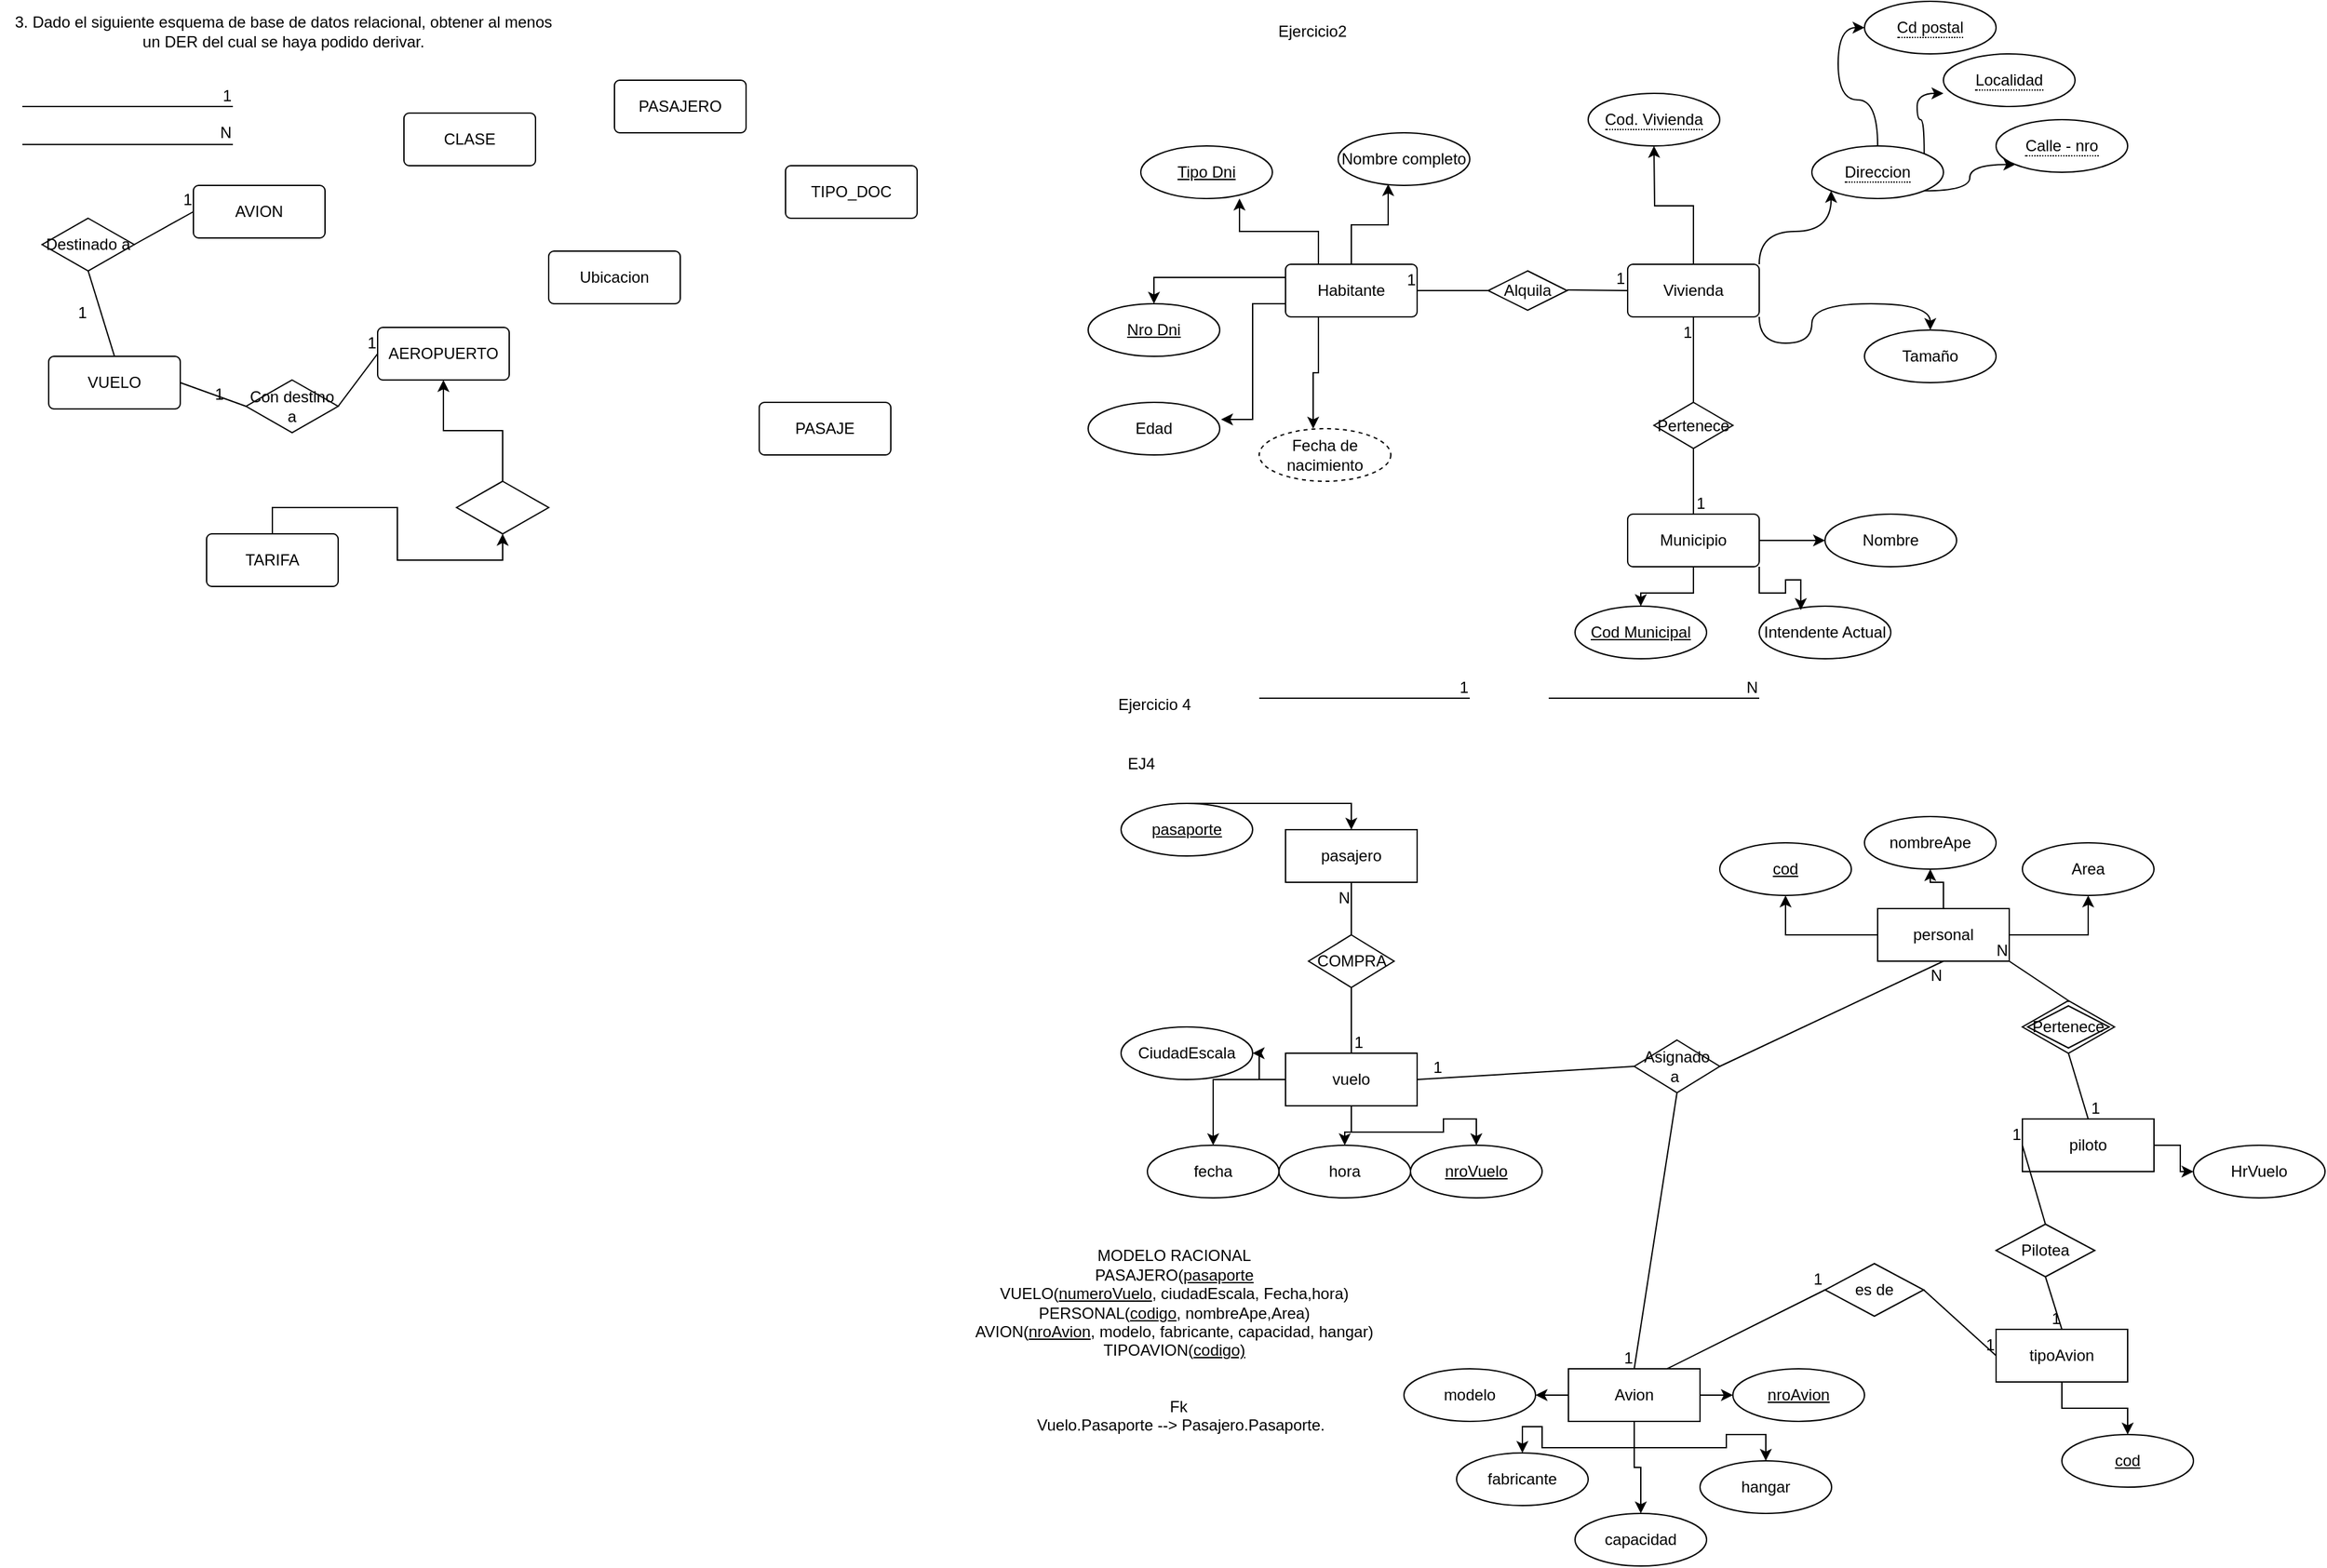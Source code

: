 <mxfile version="28.1.2">
  <diagram id="T-T4Ht-YiC5xqRJg1iFR" name="Página-1">
    <mxGraphModel dx="1745" dy="462" grid="1" gridSize="10" guides="1" tooltips="1" connect="1" arrows="1" fold="1" page="1" pageScale="1" pageWidth="827" pageHeight="1169" math="0" shadow="0">
      <root>
        <mxCell id="0" />
        <mxCell id="1" parent="0" />
        <mxCell id="YKYcJTONPcuPjy2MtPMy-22" style="edgeStyle=orthogonalEdgeStyle;rounded=0;orthogonalLoop=1;jettySize=auto;html=1;exitX=0;exitY=0.25;exitDx=0;exitDy=0;entryX=0.5;entryY=0;entryDx=0;entryDy=0;" parent="1" source="YKYcJTONPcuPjy2MtPMy-23" target="YKYcJTONPcuPjy2MtPMy-28" edge="1">
          <mxGeometry relative="1" as="geometry" />
        </mxCell>
        <mxCell id="YKYcJTONPcuPjy2MtPMy-23" value="Habitante" style="rounded=1;arcSize=10;whiteSpace=wrap;html=1;align=center;" parent="1" vertex="1">
          <mxGeometry x="150" y="200" width="100" height="40" as="geometry" />
        </mxCell>
        <mxCell id="YKYcJTONPcuPjy2MtPMy-24" style="edgeStyle=orthogonalEdgeStyle;rounded=0;orthogonalLoop=1;jettySize=auto;html=1;exitX=1;exitY=0;exitDx=0;exitDy=0;entryX=0;entryY=1;entryDx=0;entryDy=0;curved=1;" parent="1" source="YKYcJTONPcuPjy2MtPMy-26" target="YKYcJTONPcuPjy2MtPMy-34" edge="1">
          <mxGeometry relative="1" as="geometry" />
        </mxCell>
        <mxCell id="YKYcJTONPcuPjy2MtPMy-25" style="edgeStyle=orthogonalEdgeStyle;rounded=0;orthogonalLoop=1;jettySize=auto;html=1;exitX=1;exitY=1;exitDx=0;exitDy=0;entryX=0.5;entryY=0;entryDx=0;entryDy=0;curved=1;" parent="1" source="YKYcJTONPcuPjy2MtPMy-26" target="YKYcJTONPcuPjy2MtPMy-39" edge="1">
          <mxGeometry relative="1" as="geometry" />
        </mxCell>
        <mxCell id="XnnafGA7Bb56D37gFcoL-12" style="edgeStyle=orthogonalEdgeStyle;rounded=0;orthogonalLoop=1;jettySize=auto;html=1;exitX=0.5;exitY=0;exitDx=0;exitDy=0;" parent="1" source="YKYcJTONPcuPjy2MtPMy-26" edge="1">
          <mxGeometry relative="1" as="geometry">
            <mxPoint x="430" y="110" as="targetPoint" />
          </mxGeometry>
        </mxCell>
        <mxCell id="YKYcJTONPcuPjy2MtPMy-26" value="Vivienda" style="rounded=1;arcSize=10;whiteSpace=wrap;html=1;align=center;" parent="1" vertex="1">
          <mxGeometry x="410" y="200" width="100" height="40" as="geometry" />
        </mxCell>
        <mxCell id="YKYcJTONPcuPjy2MtPMy-27" value="Tipo Dni" style="ellipse;whiteSpace=wrap;html=1;align=center;fontStyle=4;" parent="1" vertex="1">
          <mxGeometry x="40" y="110" width="100" height="40" as="geometry" />
        </mxCell>
        <mxCell id="YKYcJTONPcuPjy2MtPMy-28" value="Nro Dni" style="ellipse;whiteSpace=wrap;html=1;align=center;fontStyle=4;" parent="1" vertex="1">
          <mxGeometry y="230" width="100" height="40" as="geometry" />
        </mxCell>
        <mxCell id="YKYcJTONPcuPjy2MtPMy-29" value="Nombre completo" style="ellipse;whiteSpace=wrap;html=1;align=center;" parent="1" vertex="1">
          <mxGeometry x="190" y="100" width="100" height="40" as="geometry" />
        </mxCell>
        <mxCell id="YKYcJTONPcuPjy2MtPMy-30" value="Fecha de nacimiento" style="ellipse;whiteSpace=wrap;html=1;align=center;dashed=1;" parent="1" vertex="1">
          <mxGeometry x="130" y="325" width="100" height="40" as="geometry" />
        </mxCell>
        <mxCell id="YKYcJTONPcuPjy2MtPMy-31" value="Edad" style="ellipse;whiteSpace=wrap;html=1;align=center;" parent="1" vertex="1">
          <mxGeometry y="305" width="100" height="40" as="geometry" />
        </mxCell>
        <mxCell id="YKYcJTONPcuPjy2MtPMy-32" style="edgeStyle=orthogonalEdgeStyle;rounded=0;orthogonalLoop=1;jettySize=auto;html=1;exitX=0.5;exitY=0;exitDx=0;exitDy=0;entryX=0;entryY=0.5;entryDx=0;entryDy=0;curved=1;" parent="1" source="YKYcJTONPcuPjy2MtPMy-34" target="YKYcJTONPcuPjy2MtPMy-35" edge="1">
          <mxGeometry relative="1" as="geometry" />
        </mxCell>
        <mxCell id="YKYcJTONPcuPjy2MtPMy-33" style="edgeStyle=orthogonalEdgeStyle;rounded=0;orthogonalLoop=1;jettySize=auto;html=1;exitX=1;exitY=1;exitDx=0;exitDy=0;entryX=0;entryY=1;entryDx=0;entryDy=0;curved=1;" parent="1" source="YKYcJTONPcuPjy2MtPMy-34" target="YKYcJTONPcuPjy2MtPMy-37" edge="1">
          <mxGeometry relative="1" as="geometry" />
        </mxCell>
        <mxCell id="YKYcJTONPcuPjy2MtPMy-34" value="&lt;span style=&quot;border-bottom: 1px dotted&quot;&gt;Direccion&lt;/span&gt;" style="ellipse;whiteSpace=wrap;html=1;align=center;" parent="1" vertex="1">
          <mxGeometry x="550" y="110" width="100" height="40" as="geometry" />
        </mxCell>
        <mxCell id="YKYcJTONPcuPjy2MtPMy-35" value="&lt;span style=&quot;border-bottom: 1px dotted&quot;&gt;Cd postal&lt;/span&gt;" style="ellipse;whiteSpace=wrap;html=1;align=center;" parent="1" vertex="1">
          <mxGeometry x="590" width="100" height="40" as="geometry" />
        </mxCell>
        <mxCell id="YKYcJTONPcuPjy2MtPMy-36" value="&lt;span style=&quot;border-bottom: 1px dotted&quot;&gt;Localidad&lt;/span&gt;" style="ellipse;whiteSpace=wrap;html=1;align=center;" parent="1" vertex="1">
          <mxGeometry x="650" y="40" width="100" height="40" as="geometry" />
        </mxCell>
        <mxCell id="YKYcJTONPcuPjy2MtPMy-37" value="&lt;span style=&quot;border-bottom: 1px dotted&quot;&gt;Calle - nro&lt;/span&gt;" style="ellipse;whiteSpace=wrap;html=1;align=center;" parent="1" vertex="1">
          <mxGeometry x="690" y="90" width="100" height="40" as="geometry" />
        </mxCell>
        <mxCell id="YKYcJTONPcuPjy2MtPMy-38" style="edgeStyle=orthogonalEdgeStyle;rounded=0;orthogonalLoop=1;jettySize=auto;html=1;exitX=1;exitY=0;exitDx=0;exitDy=0;entryX=0;entryY=0.75;entryDx=0;entryDy=0;entryPerimeter=0;curved=1;" parent="1" source="YKYcJTONPcuPjy2MtPMy-34" target="YKYcJTONPcuPjy2MtPMy-36" edge="1">
          <mxGeometry relative="1" as="geometry" />
        </mxCell>
        <mxCell id="YKYcJTONPcuPjy2MtPMy-39" value="Tamaño" style="ellipse;whiteSpace=wrap;html=1;align=center;" parent="1" vertex="1">
          <mxGeometry x="590" y="250" width="100" height="40" as="geometry" />
        </mxCell>
        <mxCell id="YKYcJTONPcuPjy2MtPMy-40" style="edgeStyle=orthogonalEdgeStyle;rounded=0;orthogonalLoop=1;jettySize=auto;html=1;exitX=0.5;exitY=0;exitDx=0;exitDy=0;entryX=0.38;entryY=0.975;entryDx=0;entryDy=0;entryPerimeter=0;" parent="1" source="YKYcJTONPcuPjy2MtPMy-23" target="YKYcJTONPcuPjy2MtPMy-29" edge="1">
          <mxGeometry relative="1" as="geometry" />
        </mxCell>
        <mxCell id="YKYcJTONPcuPjy2MtPMy-41" style="edgeStyle=orthogonalEdgeStyle;rounded=0;orthogonalLoop=1;jettySize=auto;html=1;exitX=0.25;exitY=0;exitDx=0;exitDy=0;entryX=0.75;entryY=1;entryDx=0;entryDy=0;entryPerimeter=0;" parent="1" source="YKYcJTONPcuPjy2MtPMy-23" target="YKYcJTONPcuPjy2MtPMy-27" edge="1">
          <mxGeometry relative="1" as="geometry" />
        </mxCell>
        <mxCell id="YKYcJTONPcuPjy2MtPMy-42" style="edgeStyle=orthogonalEdgeStyle;rounded=0;orthogonalLoop=1;jettySize=auto;html=1;exitX=0;exitY=0.75;exitDx=0;exitDy=0;entryX=1.01;entryY=0.325;entryDx=0;entryDy=0;entryPerimeter=0;" parent="1" source="YKYcJTONPcuPjy2MtPMy-23" target="YKYcJTONPcuPjy2MtPMy-31" edge="1">
          <mxGeometry relative="1" as="geometry" />
        </mxCell>
        <mxCell id="YKYcJTONPcuPjy2MtPMy-43" style="edgeStyle=orthogonalEdgeStyle;rounded=0;orthogonalLoop=1;jettySize=auto;html=1;exitX=0.25;exitY=1;exitDx=0;exitDy=0;entryX=0.41;entryY=0;entryDx=0;entryDy=0;entryPerimeter=0;" parent="1" source="YKYcJTONPcuPjy2MtPMy-23" target="YKYcJTONPcuPjy2MtPMy-30" edge="1">
          <mxGeometry relative="1" as="geometry" />
        </mxCell>
        <mxCell id="YKYcJTONPcuPjy2MtPMy-44" value="" style="endArrow=none;html=1;rounded=0;entryX=0;entryY=0.5;entryDx=0;entryDy=0;" parent="1" target="YKYcJTONPcuPjy2MtPMy-45" edge="1">
          <mxGeometry width="50" height="50" relative="1" as="geometry">
            <mxPoint x="330" y="220" as="sourcePoint" />
            <mxPoint x="410" y="220" as="targetPoint" />
          </mxGeometry>
        </mxCell>
        <mxCell id="YKYcJTONPcuPjy2MtPMy-45" value="Alquila" style="shape=rhombus;perimeter=rhombusPerimeter;whiteSpace=wrap;html=1;align=center;" parent="1" vertex="1">
          <mxGeometry x="304" y="205" width="60" height="30" as="geometry" />
        </mxCell>
        <mxCell id="YKYcJTONPcuPjy2MtPMy-46" value="" style="endArrow=none;html=1;rounded=0;" parent="1" edge="1">
          <mxGeometry relative="1" as="geometry">
            <mxPoint x="364" y="219.5" as="sourcePoint" />
            <mxPoint x="410" y="220" as="targetPoint" />
          </mxGeometry>
        </mxCell>
        <mxCell id="YKYcJTONPcuPjy2MtPMy-47" value="1" style="resizable=0;html=1;whiteSpace=wrap;align=right;verticalAlign=bottom;" parent="YKYcJTONPcuPjy2MtPMy-46" connectable="0" vertex="1">
          <mxGeometry x="1" relative="1" as="geometry" />
        </mxCell>
        <mxCell id="YKYcJTONPcuPjy2MtPMy-48" value="" style="endArrow=none;html=1;rounded=0;entryX=1;entryY=0.5;entryDx=0;entryDy=0;exitX=0;exitY=0.5;exitDx=0;exitDy=0;" parent="1" source="YKYcJTONPcuPjy2MtPMy-45" target="YKYcJTONPcuPjy2MtPMy-23" edge="1">
          <mxGeometry relative="1" as="geometry">
            <mxPoint x="310" y="290" as="sourcePoint" />
            <mxPoint x="350" y="310" as="targetPoint" />
          </mxGeometry>
        </mxCell>
        <mxCell id="YKYcJTONPcuPjy2MtPMy-49" value="1" style="resizable=0;html=1;whiteSpace=wrap;align=right;verticalAlign=bottom;" parent="YKYcJTONPcuPjy2MtPMy-48" connectable="0" vertex="1">
          <mxGeometry x="1" relative="1" as="geometry" />
        </mxCell>
        <mxCell id="XnnafGA7Bb56D37gFcoL-2" value="Pertenece" style="shape=rhombus;perimeter=rhombusPerimeter;whiteSpace=wrap;html=1;align=center;" parent="1" vertex="1">
          <mxGeometry x="430" y="305" width="60" height="35" as="geometry" />
        </mxCell>
        <mxCell id="XnnafGA7Bb56D37gFcoL-18" style="edgeStyle=orthogonalEdgeStyle;rounded=0;orthogonalLoop=1;jettySize=auto;html=1;exitX=0.5;exitY=1;exitDx=0;exitDy=0;entryX=0.5;entryY=0;entryDx=0;entryDy=0;" parent="1" source="XnnafGA7Bb56D37gFcoL-5" target="XnnafGA7Bb56D37gFcoL-11" edge="1">
          <mxGeometry relative="1" as="geometry" />
        </mxCell>
        <mxCell id="XnnafGA7Bb56D37gFcoL-20" style="edgeStyle=orthogonalEdgeStyle;rounded=0;orthogonalLoop=1;jettySize=auto;html=1;exitX=1;exitY=0.5;exitDx=0;exitDy=0;entryX=0;entryY=0.5;entryDx=0;entryDy=0;" parent="1" source="XnnafGA7Bb56D37gFcoL-5" target="XnnafGA7Bb56D37gFcoL-8" edge="1">
          <mxGeometry relative="1" as="geometry" />
        </mxCell>
        <mxCell id="XnnafGA7Bb56D37gFcoL-5" value="Municipio" style="rounded=1;arcSize=10;whiteSpace=wrap;html=1;align=center;" parent="1" vertex="1">
          <mxGeometry x="410" y="390" width="100" height="40" as="geometry" />
        </mxCell>
        <mxCell id="XnnafGA7Bb56D37gFcoL-8" value="Nombre" style="ellipse;whiteSpace=wrap;html=1;align=center;" parent="1" vertex="1">
          <mxGeometry x="560" y="390" width="100" height="40" as="geometry" />
        </mxCell>
        <mxCell id="XnnafGA7Bb56D37gFcoL-9" value="Intendente Actual" style="ellipse;whiteSpace=wrap;html=1;align=center;" parent="1" vertex="1">
          <mxGeometry x="510" y="460" width="100" height="40" as="geometry" />
        </mxCell>
        <mxCell id="XnnafGA7Bb56D37gFcoL-11" value="Cod Municipal" style="ellipse;whiteSpace=wrap;html=1;align=center;fontStyle=4;" parent="1" vertex="1">
          <mxGeometry x="370" y="460" width="100" height="40" as="geometry" />
        </mxCell>
        <mxCell id="XnnafGA7Bb56D37gFcoL-13" value="&lt;span style=&quot;border-bottom: 1px dotted&quot;&gt;Cod. Vivienda&lt;/span&gt;" style="ellipse;whiteSpace=wrap;html=1;align=center;" parent="1" vertex="1">
          <mxGeometry x="380" y="70" width="100" height="40" as="geometry" />
        </mxCell>
        <mxCell id="XnnafGA7Bb56D37gFcoL-14" value="" style="endArrow=none;html=1;rounded=0;entryX=0.5;entryY=0;entryDx=0;entryDy=0;" parent="1" target="XnnafGA7Bb56D37gFcoL-5" edge="1">
          <mxGeometry relative="1" as="geometry">
            <mxPoint x="460" y="340" as="sourcePoint" />
            <mxPoint x="620" y="340" as="targetPoint" />
          </mxGeometry>
        </mxCell>
        <mxCell id="XnnafGA7Bb56D37gFcoL-15" value="1" style="resizable=0;html=1;whiteSpace=wrap;align=right;verticalAlign=bottom;" parent="XnnafGA7Bb56D37gFcoL-14" connectable="0" vertex="1">
          <mxGeometry x="1" relative="1" as="geometry">
            <mxPoint x="10" as="offset" />
          </mxGeometry>
        </mxCell>
        <mxCell id="XnnafGA7Bb56D37gFcoL-16" value="" style="endArrow=none;html=1;rounded=0;entryX=0.5;entryY=1;entryDx=0;entryDy=0;exitX=0.5;exitY=0;exitDx=0;exitDy=0;" parent="1" source="XnnafGA7Bb56D37gFcoL-2" target="YKYcJTONPcuPjy2MtPMy-26" edge="1">
          <mxGeometry relative="1" as="geometry">
            <mxPoint x="460" y="300" as="sourcePoint" />
            <mxPoint x="710" y="330" as="targetPoint" />
          </mxGeometry>
        </mxCell>
        <mxCell id="XnnafGA7Bb56D37gFcoL-17" value="1" style="resizable=0;html=1;whiteSpace=wrap;align=right;verticalAlign=bottom;" parent="XnnafGA7Bb56D37gFcoL-16" connectable="0" vertex="1">
          <mxGeometry x="1" relative="1" as="geometry">
            <mxPoint y="20" as="offset" />
          </mxGeometry>
        </mxCell>
        <mxCell id="XnnafGA7Bb56D37gFcoL-19" style="edgeStyle=orthogonalEdgeStyle;rounded=0;orthogonalLoop=1;jettySize=auto;html=1;exitX=1;exitY=1;exitDx=0;exitDy=0;entryX=0.316;entryY=0.075;entryDx=0;entryDy=0;entryPerimeter=0;" parent="1" source="XnnafGA7Bb56D37gFcoL-5" target="XnnafGA7Bb56D37gFcoL-9" edge="1">
          <mxGeometry relative="1" as="geometry" />
        </mxCell>
        <mxCell id="XnnafGA7Bb56D37gFcoL-21" value="Ejercicio2" style="text;html=1;align=center;verticalAlign=middle;resizable=0;points=[];autosize=1;strokeColor=none;fillColor=none;" parent="1" vertex="1">
          <mxGeometry x="130" y="8" width="80" height="30" as="geometry" />
        </mxCell>
        <mxCell id="eZaDwVetiAiupszuZ_4H-1" value="AVION" style="rounded=1;arcSize=10;whiteSpace=wrap;html=1;align=center;" vertex="1" parent="1">
          <mxGeometry x="-680" y="140" width="100" height="40" as="geometry" />
        </mxCell>
        <mxCell id="eZaDwVetiAiupszuZ_4H-2" value="3. Dado el siguiente esquema de base de datos relacional, obtener al menos&lt;br/&gt;un DER del cual se haya podido derivar." style="text;html=1;align=center;verticalAlign=middle;resizable=0;points=[];autosize=1;strokeColor=none;fillColor=none;" vertex="1" parent="1">
          <mxGeometry x="-827" y="3" width="430" height="40" as="geometry" />
        </mxCell>
        <mxCell id="eZaDwVetiAiupszuZ_4H-6" value="VUELO" style="rounded=1;arcSize=10;whiteSpace=wrap;html=1;align=center;" vertex="1" parent="1">
          <mxGeometry x="-790" y="270" width="100" height="40" as="geometry" />
        </mxCell>
        <mxCell id="eZaDwVetiAiupszuZ_4H-7" value="AEROPUERTO" style="rounded=1;arcSize=10;whiteSpace=wrap;html=1;align=center;" vertex="1" parent="1">
          <mxGeometry x="-540" y="248" width="100" height="40" as="geometry" />
        </mxCell>
        <mxCell id="eZaDwVetiAiupszuZ_4H-8" value="PASAJERO" style="rounded=1;arcSize=10;whiteSpace=wrap;html=1;align=center;" vertex="1" parent="1">
          <mxGeometry x="-360" y="60" width="100" height="40" as="geometry" />
        </mxCell>
        <mxCell id="eZaDwVetiAiupszuZ_4H-9" value="&lt;span style=&quot;color: rgba(0, 0, 0, 0); font-family: monospace; font-size: 0px; text-align: start;&quot;&gt;%3CmxGraphModel%3E%3Croot%3E%3CmxCell%20id%3D%220%22%2F%3E%3CmxCell%20id%3D%221%22%20parent%3D%220%22%2F%3E%3CmxCell%20id%3D%222%22%20value%3D%22AVION%22%20style%3D%22rounded%3D1%3BarcSize%3D10%3BwhiteSpace%3Dwrap%3Bhtml%3D1%3Balign%3Dcenter%3B%22%20vertex%3D%221%22%20parent%3D%221%22%3E%3CmxGeometry%20x%3D%22-680%22%20y%3D%22220%22%20width%3D%22100%22%20height%3D%2240%22%20as%3D%22geometry%22%2F%3E%3C%2FmxCell%3E%3C%2Froot%3E%3C%2FmxGraphModel%3E&lt;/span&gt;" style="text;html=1;align=center;verticalAlign=middle;resizable=0;points=[];autosize=1;strokeColor=none;fillColor=none;" vertex="1" parent="1">
          <mxGeometry x="-710" y="328" width="20" height="30" as="geometry" />
        </mxCell>
        <mxCell id="eZaDwVetiAiupszuZ_4H-10" value="Ubicacion" style="rounded=1;arcSize=10;whiteSpace=wrap;html=1;align=center;" vertex="1" parent="1">
          <mxGeometry x="-410" y="190" width="100" height="40" as="geometry" />
        </mxCell>
        <mxCell id="eZaDwVetiAiupszuZ_4H-35" style="edgeStyle=orthogonalEdgeStyle;rounded=0;orthogonalLoop=1;jettySize=auto;html=1;exitX=0.5;exitY=0;exitDx=0;exitDy=0;entryX=0.5;entryY=1;entryDx=0;entryDy=0;" edge="1" parent="1" source="eZaDwVetiAiupszuZ_4H-11" target="eZaDwVetiAiupszuZ_4H-34">
          <mxGeometry relative="1" as="geometry" />
        </mxCell>
        <mxCell id="eZaDwVetiAiupszuZ_4H-11" value="TARIFA" style="rounded=1;arcSize=10;whiteSpace=wrap;html=1;align=center;" vertex="1" parent="1">
          <mxGeometry x="-670" y="405" width="100" height="40" as="geometry" />
        </mxCell>
        <mxCell id="eZaDwVetiAiupszuZ_4H-12" value="PASAJE" style="rounded=1;arcSize=10;whiteSpace=wrap;html=1;align=center;" vertex="1" parent="1">
          <mxGeometry x="-250" y="305" width="100" height="40" as="geometry" />
        </mxCell>
        <mxCell id="eZaDwVetiAiupszuZ_4H-14" value="TIPO_DOC" style="rounded=1;arcSize=10;whiteSpace=wrap;html=1;align=center;" vertex="1" parent="1">
          <mxGeometry x="-230" y="125" width="100" height="40" as="geometry" />
        </mxCell>
        <mxCell id="eZaDwVetiAiupszuZ_4H-15" value="CLASE" style="rounded=1;arcSize=10;whiteSpace=wrap;html=1;align=center;" vertex="1" parent="1">
          <mxGeometry x="-520" y="85" width="100" height="40" as="geometry" />
        </mxCell>
        <mxCell id="eZaDwVetiAiupszuZ_4H-16" value="Destinado a" style="shape=rhombus;perimeter=rhombusPerimeter;whiteSpace=wrap;html=1;align=center;" vertex="1" parent="1">
          <mxGeometry x="-795" y="165" width="70" height="40" as="geometry" />
        </mxCell>
        <mxCell id="eZaDwVetiAiupszuZ_4H-19" value="" style="endArrow=none;html=1;rounded=0;" edge="1" parent="1">
          <mxGeometry relative="1" as="geometry">
            <mxPoint x="-810" y="80" as="sourcePoint" />
            <mxPoint x="-650" y="80" as="targetPoint" />
          </mxGeometry>
        </mxCell>
        <mxCell id="eZaDwVetiAiupszuZ_4H-20" value="1" style="resizable=0;html=1;whiteSpace=wrap;align=right;verticalAlign=bottom;" connectable="0" vertex="1" parent="eZaDwVetiAiupszuZ_4H-19">
          <mxGeometry x="1" relative="1" as="geometry" />
        </mxCell>
        <mxCell id="eZaDwVetiAiupszuZ_4H-21" value="" style="endArrow=none;html=1;rounded=0;" edge="1" parent="1">
          <mxGeometry relative="1" as="geometry">
            <mxPoint x="-810" y="108.89" as="sourcePoint" />
            <mxPoint x="-650" y="108.89" as="targetPoint" />
          </mxGeometry>
        </mxCell>
        <mxCell id="eZaDwVetiAiupszuZ_4H-22" value="N" style="resizable=0;html=1;whiteSpace=wrap;align=right;verticalAlign=bottom;" connectable="0" vertex="1" parent="eZaDwVetiAiupszuZ_4H-21">
          <mxGeometry x="1" relative="1" as="geometry" />
        </mxCell>
        <mxCell id="eZaDwVetiAiupszuZ_4H-23" value="" style="endArrow=none;html=1;rounded=0;entryX=0.5;entryY=1;entryDx=0;entryDy=0;exitX=0.5;exitY=0;exitDx=0;exitDy=0;" edge="1" parent="1" source="eZaDwVetiAiupszuZ_4H-6" target="eZaDwVetiAiupszuZ_4H-16">
          <mxGeometry relative="1" as="geometry">
            <mxPoint x="-750" y="140" as="sourcePoint" />
            <mxPoint x="-510" y="130" as="targetPoint" />
          </mxGeometry>
        </mxCell>
        <mxCell id="eZaDwVetiAiupszuZ_4H-24" value="1" style="resizable=0;html=1;whiteSpace=wrap;align=right;verticalAlign=bottom;" connectable="0" vertex="1" parent="eZaDwVetiAiupszuZ_4H-23">
          <mxGeometry x="1" relative="1" as="geometry">
            <mxPoint y="40" as="offset" />
          </mxGeometry>
        </mxCell>
        <mxCell id="eZaDwVetiAiupszuZ_4H-25" value="" style="endArrow=none;html=1;rounded=0;exitX=1;exitY=0.5;exitDx=0;exitDy=0;entryX=0;entryY=0.5;entryDx=0;entryDy=0;" edge="1" parent="1" source="eZaDwVetiAiupszuZ_4H-16" target="eZaDwVetiAiupszuZ_4H-1">
          <mxGeometry relative="1" as="geometry">
            <mxPoint x="-690" y="130" as="sourcePoint" />
            <mxPoint x="-700" y="110" as="targetPoint" />
          </mxGeometry>
        </mxCell>
        <mxCell id="eZaDwVetiAiupszuZ_4H-26" value="1" style="resizable=0;html=1;whiteSpace=wrap;align=right;verticalAlign=bottom;" connectable="0" vertex="1" parent="eZaDwVetiAiupszuZ_4H-25">
          <mxGeometry x="1" relative="1" as="geometry" />
        </mxCell>
        <mxCell id="eZaDwVetiAiupszuZ_4H-27" value="" style="endArrow=none;html=1;rounded=0;exitX=1;exitY=0.5;exitDx=0;exitDy=0;entryX=0;entryY=0.5;entryDx=0;entryDy=0;" edge="1" parent="1" source="eZaDwVetiAiupszuZ_4H-6" target="eZaDwVetiAiupszuZ_4H-29">
          <mxGeometry relative="1" as="geometry">
            <mxPoint x="-700" y="219.62" as="sourcePoint" />
            <mxPoint x="-540" y="219.62" as="targetPoint" />
          </mxGeometry>
        </mxCell>
        <mxCell id="eZaDwVetiAiupszuZ_4H-28" value="1" style="resizable=0;html=1;whiteSpace=wrap;align=right;verticalAlign=bottom;" connectable="0" vertex="1" parent="eZaDwVetiAiupszuZ_4H-27">
          <mxGeometry x="1" relative="1" as="geometry">
            <mxPoint x="-15" as="offset" />
          </mxGeometry>
        </mxCell>
        <mxCell id="eZaDwVetiAiupszuZ_4H-29" value="Con destino a" style="shape=rhombus;perimeter=rhombusPerimeter;whiteSpace=wrap;html=1;align=center;" vertex="1" parent="1">
          <mxGeometry x="-640" y="288" width="70" height="40" as="geometry" />
        </mxCell>
        <mxCell id="eZaDwVetiAiupszuZ_4H-32" value="" style="endArrow=none;html=1;rounded=0;exitX=1;exitY=0.5;exitDx=0;exitDy=0;entryX=0;entryY=0.5;entryDx=0;entryDy=0;" edge="1" parent="1" source="eZaDwVetiAiupszuZ_4H-29" target="eZaDwVetiAiupszuZ_4H-7">
          <mxGeometry relative="1" as="geometry">
            <mxPoint x="-620" y="210" as="sourcePoint" />
            <mxPoint x="-460" y="210" as="targetPoint" />
          </mxGeometry>
        </mxCell>
        <mxCell id="eZaDwVetiAiupszuZ_4H-33" value="1" style="resizable=0;html=1;whiteSpace=wrap;align=right;verticalAlign=bottom;" connectable="0" vertex="1" parent="eZaDwVetiAiupszuZ_4H-32">
          <mxGeometry x="1" relative="1" as="geometry" />
        </mxCell>
        <mxCell id="eZaDwVetiAiupszuZ_4H-36" style="edgeStyle=orthogonalEdgeStyle;rounded=0;orthogonalLoop=1;jettySize=auto;html=1;exitX=0.5;exitY=0;exitDx=0;exitDy=0;entryX=0.5;entryY=1;entryDx=0;entryDy=0;" edge="1" parent="1" source="eZaDwVetiAiupszuZ_4H-34" target="eZaDwVetiAiupszuZ_4H-7">
          <mxGeometry relative="1" as="geometry" />
        </mxCell>
        <mxCell id="eZaDwVetiAiupszuZ_4H-34" value="" style="shape=rhombus;perimeter=rhombusPerimeter;whiteSpace=wrap;html=1;align=center;" vertex="1" parent="1">
          <mxGeometry x="-480" y="365" width="70" height="40" as="geometry" />
        </mxCell>
        <mxCell id="eZaDwVetiAiupszuZ_4H-53" value="Ejercicio 4" style="text;html=1;align=center;verticalAlign=middle;resizable=0;points=[];autosize=1;strokeColor=none;fillColor=none;" vertex="1" parent="1">
          <mxGeometry x="10" y="520" width="80" height="30" as="geometry" />
        </mxCell>
        <mxCell id="eZaDwVetiAiupszuZ_4H-56" value="" style="endArrow=none;html=1;rounded=0;" edge="1" parent="1">
          <mxGeometry relative="1" as="geometry">
            <mxPoint x="130" y="530" as="sourcePoint" />
            <mxPoint x="290" y="530" as="targetPoint" />
          </mxGeometry>
        </mxCell>
        <mxCell id="eZaDwVetiAiupszuZ_4H-57" value="1" style="resizable=0;html=1;whiteSpace=wrap;align=right;verticalAlign=bottom;" connectable="0" vertex="1" parent="eZaDwVetiAiupszuZ_4H-56">
          <mxGeometry x="1" relative="1" as="geometry" />
        </mxCell>
        <mxCell id="eZaDwVetiAiupszuZ_4H-58" value="" style="endArrow=none;html=1;rounded=0;" edge="1" parent="1">
          <mxGeometry relative="1" as="geometry">
            <mxPoint x="350" y="530" as="sourcePoint" />
            <mxPoint x="510" y="530" as="targetPoint" />
          </mxGeometry>
        </mxCell>
        <mxCell id="eZaDwVetiAiupszuZ_4H-59" value="N" style="resizable=0;html=1;whiteSpace=wrap;align=right;verticalAlign=bottom;" connectable="0" vertex="1" parent="eZaDwVetiAiupszuZ_4H-58">
          <mxGeometry x="1" relative="1" as="geometry" />
        </mxCell>
        <mxCell id="eZaDwVetiAiupszuZ_4H-67" value="pasajero" style="whiteSpace=wrap;html=1;align=center;" vertex="1" parent="1">
          <mxGeometry x="150" y="630" width="100" height="40" as="geometry" />
        </mxCell>
        <mxCell id="eZaDwVetiAiupszuZ_4H-68" style="edgeStyle=orthogonalEdgeStyle;rounded=0;orthogonalLoop=1;jettySize=auto;html=1;" edge="1" parent="1" source="eZaDwVetiAiupszuZ_4H-69" target="eZaDwVetiAiupszuZ_4H-67">
          <mxGeometry relative="1" as="geometry">
            <Array as="points">
              <mxPoint x="200" y="610" />
            </Array>
          </mxGeometry>
        </mxCell>
        <mxCell id="eZaDwVetiAiupszuZ_4H-69" value="pasaporte" style="ellipse;whiteSpace=wrap;html=1;align=center;fontStyle=4;" vertex="1" parent="1">
          <mxGeometry x="25" y="610" width="100" height="40" as="geometry" />
        </mxCell>
        <mxCell id="eZaDwVetiAiupszuZ_4H-70" style="edgeStyle=orthogonalEdgeStyle;rounded=0;orthogonalLoop=1;jettySize=auto;html=1;" edge="1" parent="1" source="eZaDwVetiAiupszuZ_4H-76" target="eZaDwVetiAiupszuZ_4H-80">
          <mxGeometry relative="1" as="geometry" />
        </mxCell>
        <mxCell id="eZaDwVetiAiupszuZ_4H-71" style="edgeStyle=orthogonalEdgeStyle;rounded=0;orthogonalLoop=1;jettySize=auto;html=1;entryX=0.5;entryY=0;entryDx=0;entryDy=0;" edge="1" parent="1" source="eZaDwVetiAiupszuZ_4H-76" target="eZaDwVetiAiupszuZ_4H-79">
          <mxGeometry relative="1" as="geometry" />
        </mxCell>
        <mxCell id="eZaDwVetiAiupszuZ_4H-72" style="edgeStyle=orthogonalEdgeStyle;rounded=0;orthogonalLoop=1;jettySize=auto;html=1;entryX=0.5;entryY=0;entryDx=0;entryDy=0;" edge="1" parent="1" source="eZaDwVetiAiupszuZ_4H-76" target="eZaDwVetiAiupszuZ_4H-77">
          <mxGeometry relative="1" as="geometry" />
        </mxCell>
        <mxCell id="eZaDwVetiAiupszuZ_4H-73" style="edgeStyle=orthogonalEdgeStyle;rounded=0;orthogonalLoop=1;jettySize=auto;html=1;entryX=0.5;entryY=0;entryDx=0;entryDy=0;" edge="1" parent="1" source="eZaDwVetiAiupszuZ_4H-76" target="eZaDwVetiAiupszuZ_4H-78">
          <mxGeometry relative="1" as="geometry" />
        </mxCell>
        <mxCell id="eZaDwVetiAiupszuZ_4H-76" value="vuelo" style="whiteSpace=wrap;html=1;align=center;" vertex="1" parent="1">
          <mxGeometry x="150" y="800" width="100" height="40" as="geometry" />
        </mxCell>
        <mxCell id="eZaDwVetiAiupszuZ_4H-77" value="nroVuelo" style="ellipse;whiteSpace=wrap;html=1;align=center;fontStyle=4;" vertex="1" parent="1">
          <mxGeometry x="245" y="870" width="100" height="40" as="geometry" />
        </mxCell>
        <mxCell id="eZaDwVetiAiupszuZ_4H-78" value="hora" style="ellipse;whiteSpace=wrap;html=1;align=center;" vertex="1" parent="1">
          <mxGeometry x="145" y="870" width="100" height="40" as="geometry" />
        </mxCell>
        <mxCell id="eZaDwVetiAiupszuZ_4H-79" value="fecha" style="ellipse;whiteSpace=wrap;html=1;align=center;" vertex="1" parent="1">
          <mxGeometry x="45" y="870" width="100" height="40" as="geometry" />
        </mxCell>
        <mxCell id="eZaDwVetiAiupszuZ_4H-80" value="CiudadEscala" style="ellipse;whiteSpace=wrap;html=1;align=center;" vertex="1" parent="1">
          <mxGeometry x="25" y="780" width="100" height="40" as="geometry" />
        </mxCell>
        <mxCell id="eZaDwVetiAiupszuZ_4H-81" style="edgeStyle=orthogonalEdgeStyle;rounded=0;orthogonalLoop=1;jettySize=auto;html=1;" edge="1" parent="1" source="eZaDwVetiAiupszuZ_4H-86" target="eZaDwVetiAiupszuZ_4H-96">
          <mxGeometry relative="1" as="geometry" />
        </mxCell>
        <mxCell id="eZaDwVetiAiupszuZ_4H-82" style="edgeStyle=orthogonalEdgeStyle;rounded=0;orthogonalLoop=1;jettySize=auto;html=1;" edge="1" parent="1" source="eZaDwVetiAiupszuZ_4H-86" target="eZaDwVetiAiupszuZ_4H-98">
          <mxGeometry relative="1" as="geometry" />
        </mxCell>
        <mxCell id="eZaDwVetiAiupszuZ_4H-83" style="edgeStyle=orthogonalEdgeStyle;rounded=0;orthogonalLoop=1;jettySize=auto;html=1;" edge="1" parent="1" source="eZaDwVetiAiupszuZ_4H-86" target="eZaDwVetiAiupszuZ_4H-99">
          <mxGeometry relative="1" as="geometry" />
        </mxCell>
        <mxCell id="eZaDwVetiAiupszuZ_4H-84" style="edgeStyle=orthogonalEdgeStyle;rounded=0;orthogonalLoop=1;jettySize=auto;html=1;" edge="1" parent="1" source="eZaDwVetiAiupszuZ_4H-86" target="eZaDwVetiAiupszuZ_4H-97">
          <mxGeometry relative="1" as="geometry" />
        </mxCell>
        <mxCell id="eZaDwVetiAiupszuZ_4H-85" style="edgeStyle=orthogonalEdgeStyle;rounded=0;orthogonalLoop=1;jettySize=auto;html=1;" edge="1" parent="1" source="eZaDwVetiAiupszuZ_4H-86" target="eZaDwVetiAiupszuZ_4H-95">
          <mxGeometry relative="1" as="geometry" />
        </mxCell>
        <mxCell id="eZaDwVetiAiupszuZ_4H-86" value="Avion" style="whiteSpace=wrap;html=1;align=center;" vertex="1" parent="1">
          <mxGeometry x="365" y="1040" width="100" height="40" as="geometry" />
        </mxCell>
        <mxCell id="eZaDwVetiAiupszuZ_4H-87" style="edgeStyle=orthogonalEdgeStyle;rounded=0;orthogonalLoop=1;jettySize=auto;html=1;entryX=0.5;entryY=1;entryDx=0;entryDy=0;" edge="1" parent="1" source="eZaDwVetiAiupszuZ_4H-91" target="eZaDwVetiAiupszuZ_4H-102">
          <mxGeometry relative="1" as="geometry" />
        </mxCell>
        <mxCell id="eZaDwVetiAiupszuZ_4H-88" style="edgeStyle=orthogonalEdgeStyle;rounded=0;orthogonalLoop=1;jettySize=auto;html=1;" edge="1" parent="1" source="eZaDwVetiAiupszuZ_4H-91" target="eZaDwVetiAiupszuZ_4H-101">
          <mxGeometry relative="1" as="geometry" />
        </mxCell>
        <mxCell id="eZaDwVetiAiupszuZ_4H-89" style="edgeStyle=orthogonalEdgeStyle;rounded=0;orthogonalLoop=1;jettySize=auto;html=1;entryX=0.5;entryY=1;entryDx=0;entryDy=0;" edge="1" parent="1" source="eZaDwVetiAiupszuZ_4H-91" target="eZaDwVetiAiupszuZ_4H-100">
          <mxGeometry relative="1" as="geometry" />
        </mxCell>
        <mxCell id="eZaDwVetiAiupszuZ_4H-91" value="personal" style="whiteSpace=wrap;html=1;align=center;" vertex="1" parent="1">
          <mxGeometry x="600" y="690" width="100" height="40" as="geometry" />
        </mxCell>
        <mxCell id="eZaDwVetiAiupszuZ_4H-92" style="edgeStyle=orthogonalEdgeStyle;rounded=0;orthogonalLoop=1;jettySize=auto;html=1;" edge="1" parent="1" source="eZaDwVetiAiupszuZ_4H-94" target="eZaDwVetiAiupszuZ_4H-103">
          <mxGeometry relative="1" as="geometry" />
        </mxCell>
        <mxCell id="eZaDwVetiAiupszuZ_4H-94" value="piloto" style="whiteSpace=wrap;html=1;align=center;" vertex="1" parent="1">
          <mxGeometry x="710" y="850" width="100" height="40" as="geometry" />
        </mxCell>
        <mxCell id="eZaDwVetiAiupszuZ_4H-95" value="nroAvion" style="ellipse;whiteSpace=wrap;html=1;align=center;fontStyle=4;" vertex="1" parent="1">
          <mxGeometry x="490" y="1040" width="100" height="40" as="geometry" />
        </mxCell>
        <mxCell id="eZaDwVetiAiupszuZ_4H-96" value="modelo" style="ellipse;whiteSpace=wrap;html=1;align=center;" vertex="1" parent="1">
          <mxGeometry x="240" y="1040" width="100" height="40" as="geometry" />
        </mxCell>
        <mxCell id="eZaDwVetiAiupszuZ_4H-97" value="hangar" style="ellipse;whiteSpace=wrap;html=1;align=center;" vertex="1" parent="1">
          <mxGeometry x="465" y="1110" width="100" height="40" as="geometry" />
        </mxCell>
        <mxCell id="eZaDwVetiAiupszuZ_4H-98" value="capacidad" style="ellipse;whiteSpace=wrap;html=1;align=center;" vertex="1" parent="1">
          <mxGeometry x="370" y="1150" width="100" height="40" as="geometry" />
        </mxCell>
        <mxCell id="eZaDwVetiAiupszuZ_4H-99" value="fabricante" style="ellipse;whiteSpace=wrap;html=1;align=center;" vertex="1" parent="1">
          <mxGeometry x="280" y="1104" width="100" height="40" as="geometry" />
        </mxCell>
        <mxCell id="eZaDwVetiAiupszuZ_4H-100" value="Area" style="ellipse;whiteSpace=wrap;html=1;align=center;" vertex="1" parent="1">
          <mxGeometry x="710" y="640" width="100" height="40" as="geometry" />
        </mxCell>
        <mxCell id="eZaDwVetiAiupszuZ_4H-101" value="nombreApe" style="ellipse;whiteSpace=wrap;html=1;align=center;" vertex="1" parent="1">
          <mxGeometry x="590" y="620" width="100" height="40" as="geometry" />
        </mxCell>
        <mxCell id="eZaDwVetiAiupszuZ_4H-102" value="cod" style="ellipse;whiteSpace=wrap;html=1;align=center;fontStyle=4;" vertex="1" parent="1">
          <mxGeometry x="480" y="640" width="100" height="40" as="geometry" />
        </mxCell>
        <mxCell id="eZaDwVetiAiupszuZ_4H-103" value="HrVuelo" style="ellipse;whiteSpace=wrap;html=1;align=center;" vertex="1" parent="1">
          <mxGeometry x="840" y="870" width="100" height="40" as="geometry" />
        </mxCell>
        <mxCell id="eZaDwVetiAiupszuZ_4H-104" style="edgeStyle=orthogonalEdgeStyle;rounded=0;orthogonalLoop=1;jettySize=auto;html=1;" edge="1" parent="1" source="eZaDwVetiAiupszuZ_4H-106" target="eZaDwVetiAiupszuZ_4H-107">
          <mxGeometry relative="1" as="geometry" />
        </mxCell>
        <mxCell id="eZaDwVetiAiupszuZ_4H-106" value="tipoAvion" style="whiteSpace=wrap;html=1;align=center;" vertex="1" parent="1">
          <mxGeometry x="690" y="1010" width="100" height="40" as="geometry" />
        </mxCell>
        <mxCell id="eZaDwVetiAiupszuZ_4H-107" value="cod" style="ellipse;whiteSpace=wrap;html=1;align=center;fontStyle=4;" vertex="1" parent="1">
          <mxGeometry x="740" y="1090" width="100" height="40" as="geometry" />
        </mxCell>
        <mxCell id="eZaDwVetiAiupszuZ_4H-108" value="EJ4&lt;br&gt;" style="text;html=1;align=center;verticalAlign=middle;resizable=0;points=[];autosize=1;strokeColor=none;fillColor=none;" vertex="1" parent="1">
          <mxGeometry x="20" y="570" width="40" height="20" as="geometry" />
        </mxCell>
        <mxCell id="eZaDwVetiAiupszuZ_4H-109" value="COMPRA" style="shape=rhombus;perimeter=rhombusPerimeter;whiteSpace=wrap;html=1;align=center;" vertex="1" parent="1">
          <mxGeometry x="167.5" y="710" width="65" height="40" as="geometry" />
        </mxCell>
        <mxCell id="eZaDwVetiAiupszuZ_4H-110" value="" style="endArrow=none;html=1;rounded=0;exitX=0.5;exitY=0;exitDx=0;exitDy=0;entryX=0.5;entryY=1;entryDx=0;entryDy=0;" edge="1" parent="1" source="eZaDwVetiAiupszuZ_4H-109" target="eZaDwVetiAiupszuZ_4H-67">
          <mxGeometry relative="1" as="geometry">
            <mxPoint x="390" y="640" as="sourcePoint" />
            <mxPoint x="550" y="640" as="targetPoint" />
          </mxGeometry>
        </mxCell>
        <mxCell id="eZaDwVetiAiupszuZ_4H-111" value="N" style="resizable=0;html=1;whiteSpace=wrap;align=right;verticalAlign=bottom;" connectable="0" vertex="1" parent="eZaDwVetiAiupszuZ_4H-110">
          <mxGeometry x="1" relative="1" as="geometry">
            <mxPoint y="20" as="offset" />
          </mxGeometry>
        </mxCell>
        <mxCell id="eZaDwVetiAiupszuZ_4H-112" value="" style="endArrow=none;html=1;rounded=0;exitX=0.5;exitY=0;exitDx=0;exitDy=0;entryX=0.5;entryY=1;entryDx=0;entryDy=0;" edge="1" parent="1" source="eZaDwVetiAiupszuZ_4H-76" target="eZaDwVetiAiupszuZ_4H-109">
          <mxGeometry relative="1" as="geometry">
            <mxPoint x="370" y="650" as="sourcePoint" />
            <mxPoint x="530" y="650" as="targetPoint" />
          </mxGeometry>
        </mxCell>
        <mxCell id="eZaDwVetiAiupszuZ_4H-113" value="1" style="resizable=0;html=1;whiteSpace=wrap;align=right;verticalAlign=bottom;" connectable="0" vertex="1" parent="eZaDwVetiAiupszuZ_4H-112">
          <mxGeometry x="1" relative="1" as="geometry">
            <mxPoint x="10" y="50" as="offset" />
          </mxGeometry>
        </mxCell>
        <mxCell id="eZaDwVetiAiupszuZ_4H-114" value="Asignado a&amp;nbsp;" style="shape=rhombus;perimeter=rhombusPerimeter;whiteSpace=wrap;html=1;align=center;" vertex="1" parent="1">
          <mxGeometry x="415" y="790" width="65" height="40" as="geometry" />
        </mxCell>
        <mxCell id="eZaDwVetiAiupszuZ_4H-115" value="" style="endArrow=none;html=1;rounded=0;exitX=1;exitY=0.5;exitDx=0;exitDy=0;entryX=0;entryY=0.5;entryDx=0;entryDy=0;" edge="1" parent="1" source="eZaDwVetiAiupszuZ_4H-76" target="eZaDwVetiAiupszuZ_4H-114">
          <mxGeometry relative="1" as="geometry">
            <mxPoint x="380" y="730" as="sourcePoint" />
            <mxPoint x="540" y="730" as="targetPoint" />
          </mxGeometry>
        </mxCell>
        <mxCell id="eZaDwVetiAiupszuZ_4H-116" value="1" style="resizable=0;html=1;whiteSpace=wrap;align=right;verticalAlign=bottom;" connectable="0" vertex="1" parent="eZaDwVetiAiupszuZ_4H-115">
          <mxGeometry x="1" relative="1" as="geometry">
            <mxPoint x="-145" y="10" as="offset" />
          </mxGeometry>
        </mxCell>
        <mxCell id="eZaDwVetiAiupszuZ_4H-117" value="" style="endArrow=none;html=1;rounded=0;exitX=1;exitY=0.5;exitDx=0;exitDy=0;entryX=0.5;entryY=1;entryDx=0;entryDy=0;" edge="1" parent="1" source="eZaDwVetiAiupszuZ_4H-114" target="eZaDwVetiAiupszuZ_4H-91">
          <mxGeometry relative="1" as="geometry">
            <mxPoint x="420" y="700" as="sourcePoint" />
            <mxPoint x="580" y="700" as="targetPoint" />
          </mxGeometry>
        </mxCell>
        <mxCell id="eZaDwVetiAiupszuZ_4H-118" value="N" style="resizable=0;html=1;whiteSpace=wrap;align=right;verticalAlign=bottom;" connectable="0" vertex="1" parent="eZaDwVetiAiupszuZ_4H-117">
          <mxGeometry x="1" relative="1" as="geometry">
            <mxPoint y="20" as="offset" />
          </mxGeometry>
        </mxCell>
        <mxCell id="eZaDwVetiAiupszuZ_4H-119" value="Pertenece" style="shape=rhombus;double=1;perimeter=rhombusPerimeter;whiteSpace=wrap;html=1;align=center;" vertex="1" parent="1">
          <mxGeometry x="710" y="760" width="70" height="40" as="geometry" />
        </mxCell>
        <mxCell id="eZaDwVetiAiupszuZ_4H-121" value="" style="endArrow=none;html=1;rounded=0;exitX=0.5;exitY=1;exitDx=0;exitDy=0;entryX=0.5;entryY=0;entryDx=0;entryDy=0;" edge="1" parent="1" source="eZaDwVetiAiupszuZ_4H-114" target="eZaDwVetiAiupszuZ_4H-86">
          <mxGeometry relative="1" as="geometry">
            <mxPoint x="510" y="890" as="sourcePoint" />
            <mxPoint x="670" y="890" as="targetPoint" />
          </mxGeometry>
        </mxCell>
        <mxCell id="eZaDwVetiAiupszuZ_4H-122" value="1" style="resizable=0;html=1;whiteSpace=wrap;align=right;verticalAlign=bottom;" connectable="0" vertex="1" parent="eZaDwVetiAiupszuZ_4H-121">
          <mxGeometry x="1" relative="1" as="geometry" />
        </mxCell>
        <mxCell id="eZaDwVetiAiupszuZ_4H-123" value="Pilotea" style="shape=rhombus;perimeter=rhombusPerimeter;whiteSpace=wrap;html=1;align=center;" vertex="1" parent="1">
          <mxGeometry x="690" y="930" width="75" height="40" as="geometry" />
        </mxCell>
        <mxCell id="eZaDwVetiAiupszuZ_4H-124" value="" style="endArrow=none;html=1;rounded=0;exitX=0.5;exitY=0;exitDx=0;exitDy=0;entryX=0;entryY=0.5;entryDx=0;entryDy=0;" edge="1" parent="1" source="eZaDwVetiAiupszuZ_4H-123" target="eZaDwVetiAiupszuZ_4H-94">
          <mxGeometry relative="1" as="geometry">
            <mxPoint x="610" y="870" as="sourcePoint" />
            <mxPoint x="770" y="870" as="targetPoint" />
          </mxGeometry>
        </mxCell>
        <mxCell id="eZaDwVetiAiupszuZ_4H-125" value="1" style="resizable=0;html=1;whiteSpace=wrap;align=right;verticalAlign=bottom;" connectable="0" vertex="1" parent="eZaDwVetiAiupszuZ_4H-124">
          <mxGeometry x="1" relative="1" as="geometry" />
        </mxCell>
        <mxCell id="eZaDwVetiAiupszuZ_4H-128" value="" style="endArrow=none;html=1;rounded=0;exitX=0.5;exitY=1;exitDx=0;exitDy=0;entryX=0.5;entryY=0;entryDx=0;entryDy=0;" edge="1" parent="1" source="eZaDwVetiAiupszuZ_4H-123" target="eZaDwVetiAiupszuZ_4H-106">
          <mxGeometry relative="1" as="geometry">
            <mxPoint x="730" y="1010" as="sourcePoint" />
            <mxPoint x="837" y="960" as="targetPoint" />
          </mxGeometry>
        </mxCell>
        <mxCell id="eZaDwVetiAiupszuZ_4H-129" value="1" style="resizable=0;html=1;whiteSpace=wrap;align=right;verticalAlign=bottom;" connectable="0" vertex="1" parent="eZaDwVetiAiupszuZ_4H-128">
          <mxGeometry x="1" relative="1" as="geometry" />
        </mxCell>
        <mxCell id="eZaDwVetiAiupszuZ_4H-130" value="" style="endArrow=none;html=1;rounded=0;entryX=1;entryY=1;entryDx=0;entryDy=0;exitX=0.5;exitY=0;exitDx=0;exitDy=0;" edge="1" parent="1" source="eZaDwVetiAiupszuZ_4H-119" target="eZaDwVetiAiupszuZ_4H-91">
          <mxGeometry relative="1" as="geometry">
            <mxPoint x="660" y="780" as="sourcePoint" />
            <mxPoint x="820" y="780" as="targetPoint" />
          </mxGeometry>
        </mxCell>
        <mxCell id="eZaDwVetiAiupszuZ_4H-131" value="N" style="resizable=0;html=1;whiteSpace=wrap;align=right;verticalAlign=bottom;" connectable="0" vertex="1" parent="eZaDwVetiAiupszuZ_4H-130">
          <mxGeometry x="1" relative="1" as="geometry" />
        </mxCell>
        <mxCell id="eZaDwVetiAiupszuZ_4H-132" value="" style="endArrow=none;html=1;rounded=0;exitX=0.5;exitY=0;exitDx=0;exitDy=0;entryX=0.5;entryY=1;entryDx=0;entryDy=0;" edge="1" parent="1" source="eZaDwVetiAiupszuZ_4H-94" target="eZaDwVetiAiupszuZ_4H-119">
          <mxGeometry relative="1" as="geometry">
            <mxPoint x="380" y="640" as="sourcePoint" />
            <mxPoint x="540" y="640" as="targetPoint" />
          </mxGeometry>
        </mxCell>
        <mxCell id="eZaDwVetiAiupszuZ_4H-133" value="1" style="resizable=0;html=1;whiteSpace=wrap;align=right;verticalAlign=bottom;" connectable="0" vertex="1" parent="eZaDwVetiAiupszuZ_4H-132">
          <mxGeometry x="1" relative="1" as="geometry">
            <mxPoint x="25" y="50" as="offset" />
          </mxGeometry>
        </mxCell>
        <mxCell id="eZaDwVetiAiupszuZ_4H-135" value="es de" style="shape=rhombus;perimeter=rhombusPerimeter;whiteSpace=wrap;html=1;align=center;" vertex="1" parent="1">
          <mxGeometry x="560" y="960" width="75" height="40" as="geometry" />
        </mxCell>
        <mxCell id="eZaDwVetiAiupszuZ_4H-136" value="" style="endArrow=none;html=1;rounded=0;exitX=0.75;exitY=0;exitDx=0;exitDy=0;" edge="1" parent="1" source="eZaDwVetiAiupszuZ_4H-86">
          <mxGeometry relative="1" as="geometry">
            <mxPoint x="510" y="950" as="sourcePoint" />
            <mxPoint x="560" y="980" as="targetPoint" />
          </mxGeometry>
        </mxCell>
        <mxCell id="eZaDwVetiAiupszuZ_4H-137" value="1" style="resizable=0;html=1;whiteSpace=wrap;align=right;verticalAlign=bottom;" connectable="0" vertex="1" parent="eZaDwVetiAiupszuZ_4H-136">
          <mxGeometry x="1" relative="1" as="geometry" />
        </mxCell>
        <mxCell id="eZaDwVetiAiupszuZ_4H-138" value="" style="endArrow=none;html=1;rounded=0;exitX=1;exitY=0.5;exitDx=0;exitDy=0;entryX=0;entryY=0.5;entryDx=0;entryDy=0;" edge="1" parent="1" source="eZaDwVetiAiupszuZ_4H-135" target="eZaDwVetiAiupszuZ_4H-106">
          <mxGeometry relative="1" as="geometry">
            <mxPoint x="640" y="1030" as="sourcePoint" />
            <mxPoint x="800" y="1030" as="targetPoint" />
          </mxGeometry>
        </mxCell>
        <mxCell id="eZaDwVetiAiupszuZ_4H-139" value="1" style="resizable=0;html=1;whiteSpace=wrap;align=right;verticalAlign=bottom;" connectable="0" vertex="1" parent="eZaDwVetiAiupszuZ_4H-138">
          <mxGeometry x="1" relative="1" as="geometry" />
        </mxCell>
        <mxCell id="eZaDwVetiAiupszuZ_4H-140" value="MODELO RACIONAL&lt;div&gt;PASAJERO(&lt;u&gt;pasaporte&lt;/u&gt;&lt;br&gt;VUELO(&lt;u&gt;numeroVuelo&lt;/u&gt;, ciudadEscala, Fecha,hora)&lt;br&gt;PERSONAL(&lt;u&gt;codigo&lt;/u&gt;, nombreApe,Area)&lt;br&gt;AVION(&lt;u&gt;nroAvion&lt;/u&gt;, modelo, fabricante, capacidad, hangar)&lt;br&gt;TIPOAVION(&lt;u&gt;codigo)&lt;/u&gt;&lt;/div&gt;" style="text;html=1;align=center;verticalAlign=middle;resizable=0;points=[];autosize=1;strokeColor=none;fillColor=none;" vertex="1" parent="1">
          <mxGeometry x="-100" y="940" width="330" height="100" as="geometry" />
        </mxCell>
        <mxCell id="eZaDwVetiAiupszuZ_4H-142" value="Fk&amp;nbsp;&lt;br&gt;Vuelo.Pasaporte --&amp;gt; Pasajero.Pasaporte.&lt;div&gt;&lt;br/&gt;&lt;/div&gt;" style="text;html=1;align=center;verticalAlign=middle;resizable=0;points=[];autosize=1;strokeColor=none;fillColor=none;" vertex="1" parent="1">
          <mxGeometry x="-50" y="1053" width="240" height="60" as="geometry" />
        </mxCell>
      </root>
    </mxGraphModel>
  </diagram>
</mxfile>

